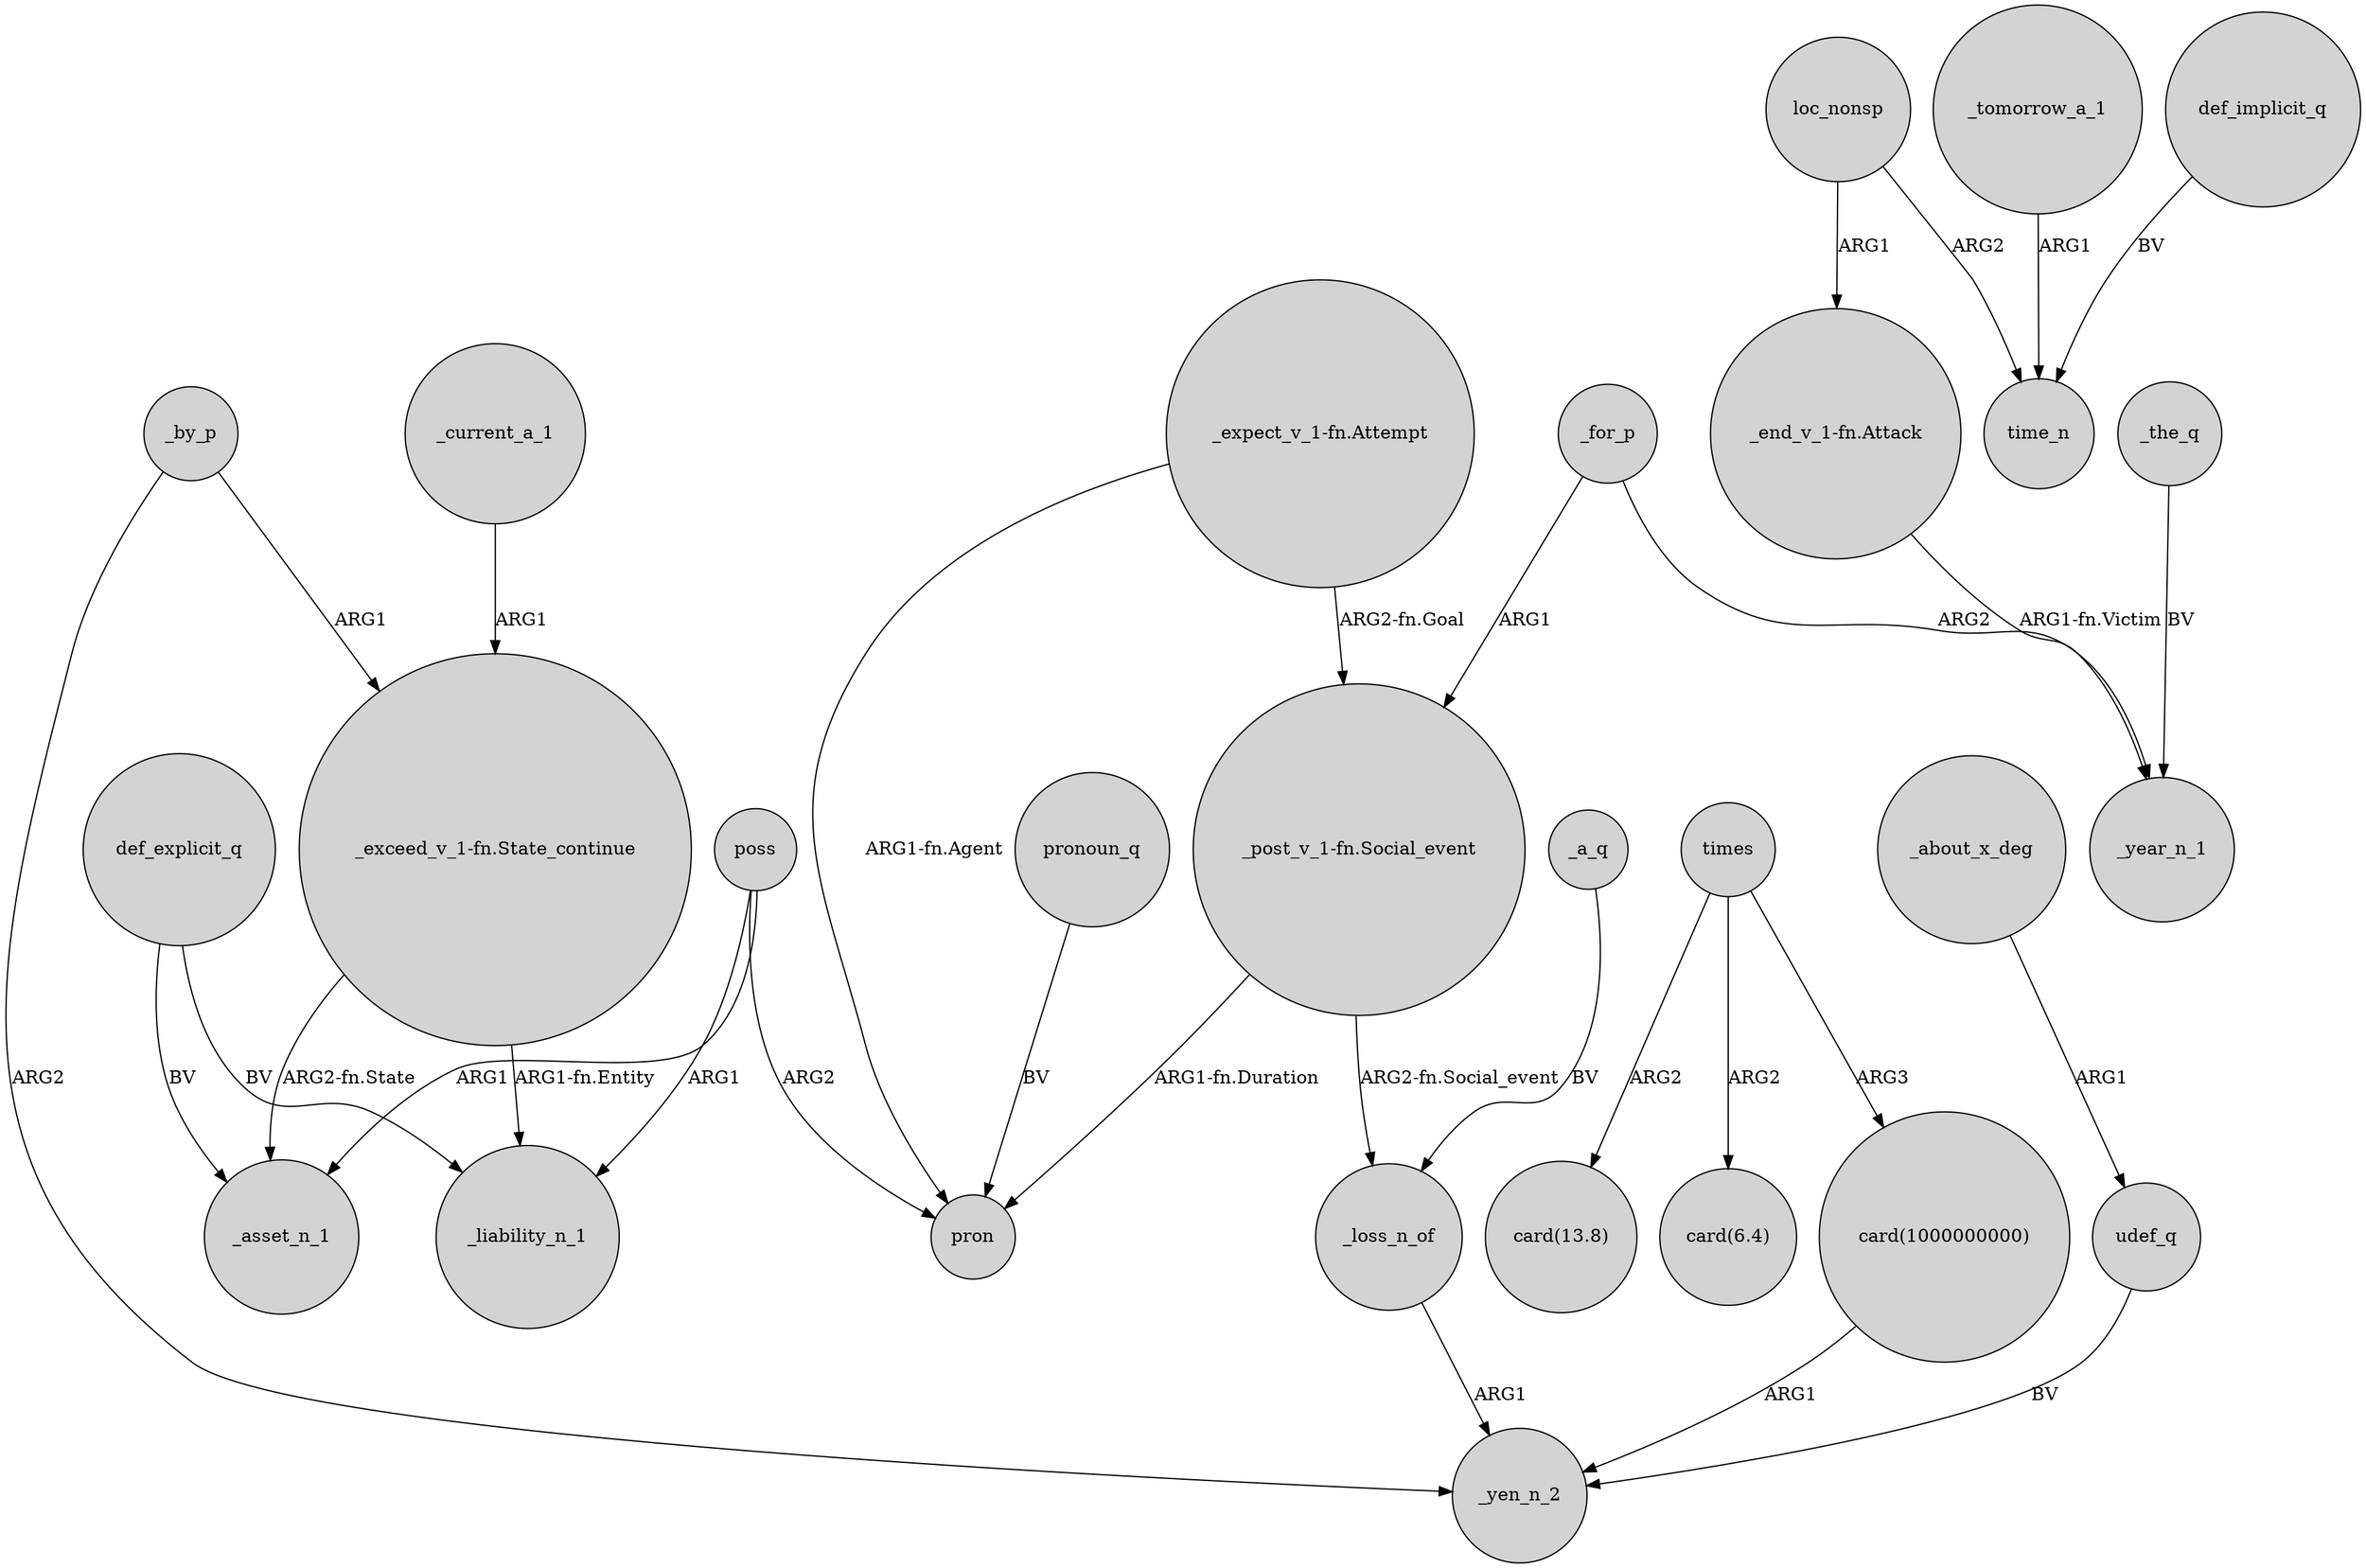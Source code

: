 digraph {
	node [shape=circle style=filled]
	"_post_v_1-fn.Social_event" -> _loss_n_of [label="ARG2-fn.Social_event"]
	_a_q -> _loss_n_of [label=BV]
	"_end_v_1-fn.Attack" -> _year_n_1 [label="ARG1-fn.Victim"]
	"_expect_v_1-fn.Attempt" -> pron [label="ARG1-fn.Agent"]
	"_post_v_1-fn.Social_event" -> pron [label="ARG1-fn.Duration"]
	def_explicit_q -> _asset_n_1 [label=BV]
	_by_p -> "_exceed_v_1-fn.State_continue" [label=ARG1]
	"_expect_v_1-fn.Attempt" -> "_post_v_1-fn.Social_event" [label="ARG2-fn.Goal"]
	times -> "card(1000000000)" [label=ARG3]
	poss -> _asset_n_1 [label=ARG1]
	_about_x_deg -> udef_q [label=ARG1]
	pronoun_q -> pron [label=BV]
	_current_a_1 -> "_exceed_v_1-fn.State_continue" [label=ARG1]
	poss -> pron [label=ARG2]
	def_explicit_q -> _liability_n_1 [label=BV]
	_the_q -> _year_n_1 [label=BV]
	_loss_n_of -> _yen_n_2 [label=ARG1]
	loc_nonsp -> "_end_v_1-fn.Attack" [label=ARG1]
	times -> "card(13.8)" [label=ARG2]
	poss -> _liability_n_1 [label=ARG1]
	times -> "card(6.4)" [label=ARG2]
	_for_p -> "_post_v_1-fn.Social_event" [label=ARG1]
	_tomorrow_a_1 -> time_n [label=ARG1]
	"card(1000000000)" -> _yen_n_2 [label=ARG1]
	loc_nonsp -> time_n [label=ARG2]
	_for_p -> _year_n_1 [label=ARG2]
	"_exceed_v_1-fn.State_continue" -> _asset_n_1 [label="ARG2-fn.State"]
	_by_p -> _yen_n_2 [label=ARG2]
	"_exceed_v_1-fn.State_continue" -> _liability_n_1 [label="ARG1-fn.Entity"]
	def_implicit_q -> time_n [label=BV]
	udef_q -> _yen_n_2 [label=BV]
}
